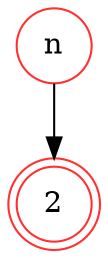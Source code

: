 digraph {   
    node [shape = doublecircle, color = firebrick1] 2 ;
    node [shape = circle];
    node [color= firebrick1];
    n -> 2;	
}